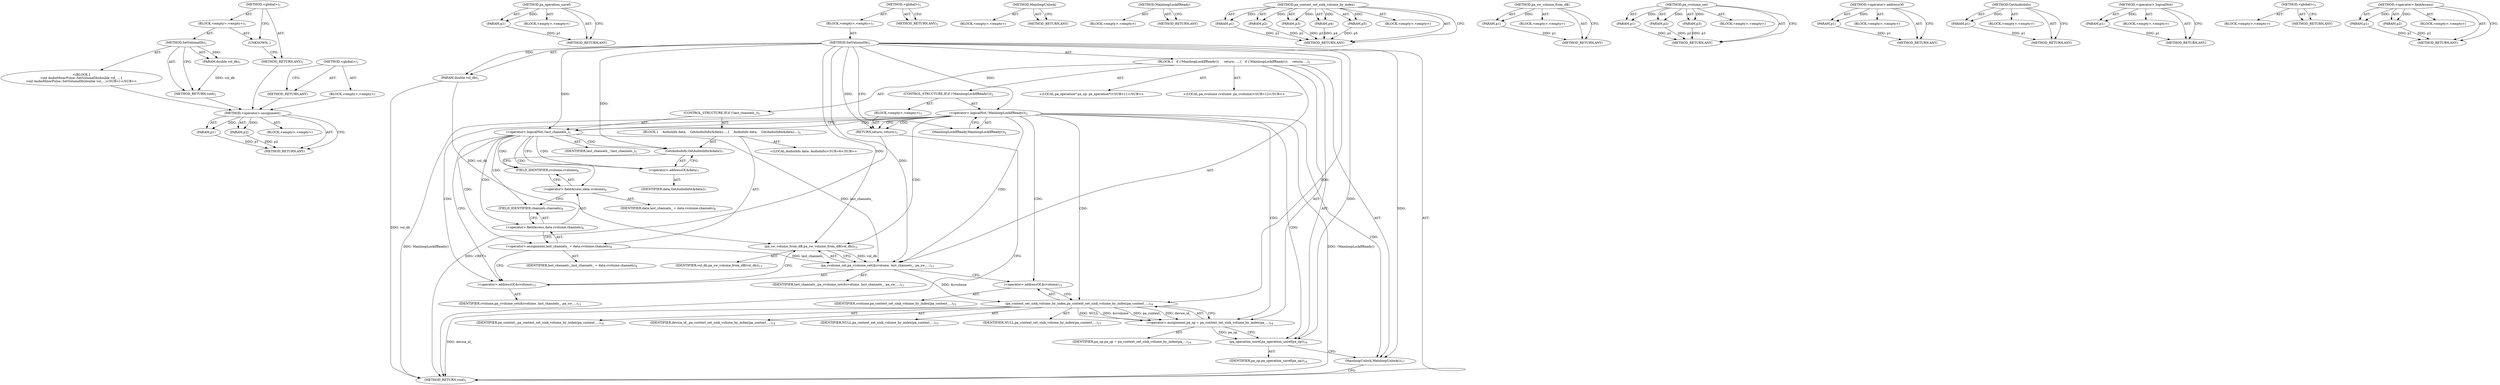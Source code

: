 digraph "&lt;global&gt;" {
vulnerable_89 [label=<(METHOD,&lt;operator&gt;.assignment)>];
vulnerable_90 [label=<(PARAM,p1)>];
vulnerable_91 [label=<(PARAM,p2)>];
vulnerable_92 [label=<(BLOCK,&lt;empty&gt;,&lt;empty&gt;)>];
vulnerable_93 [label=<(METHOD_RETURN,ANY)>];
vulnerable_117 [label=<(METHOD,pa_operation_unref)>];
vulnerable_118 [label=<(PARAM,p1)>];
vulnerable_119 [label=<(BLOCK,&lt;empty&gt;,&lt;empty&gt;)>];
vulnerable_120 [label=<(METHOD_RETURN,ANY)>];
vulnerable_6 [label=<(METHOD,&lt;global&gt;)<SUB>1</SUB>>];
vulnerable_7 [label=<(BLOCK,&lt;empty&gt;,&lt;empty&gt;)<SUB>1</SUB>>];
vulnerable_8 [label=<(METHOD,SetVolumeDb)<SUB>1</SUB>>];
vulnerable_9 [label=<(PARAM,double vol_db)<SUB>1</SUB>>];
vulnerable_10 [label=<(BLOCK,{
   if (!MainloopLockIfReady())
     return;
 ...,{
   if (!MainloopLockIfReady())
     return;
 ...)<SUB>1</SUB>>];
vulnerable_11 [label=<(CONTROL_STRUCTURE,IF,if (!MainloopLockIfReady()))<SUB>2</SUB>>];
vulnerable_12 [label=<(&lt;operator&gt;.logicalNot,!MainloopLockIfReady())<SUB>2</SUB>>];
vulnerable_13 [label=<(MainloopLockIfReady,MainloopLockIfReady())<SUB>2</SUB>>];
vulnerable_14 [label=<(BLOCK,&lt;empty&gt;,&lt;empty&gt;)<SUB>3</SUB>>];
vulnerable_15 [label=<(RETURN,return;,return;)<SUB>3</SUB>>];
vulnerable_16 [label=<(CONTROL_STRUCTURE,IF,if (!last_channels_))<SUB>5</SUB>>];
vulnerable_17 [label=<(&lt;operator&gt;.logicalNot,!last_channels_)<SUB>5</SUB>>];
vulnerable_18 [label=<(IDENTIFIER,last_channels_,!last_channels_)<SUB>5</SUB>>];
vulnerable_19 [label=<(BLOCK,{
    AudioInfo data;
    GetAudioInfo(&amp;data);
...,{
    AudioInfo data;
    GetAudioInfo(&amp;data);
...)<SUB>5</SUB>>];
vulnerable_20 [label="<(LOCAL,AudioInfo data: AudioInfo)<SUB>6</SUB>>"];
vulnerable_21 [label=<(GetAudioInfo,GetAudioInfo(&amp;data))<SUB>7</SUB>>];
vulnerable_22 [label=<(&lt;operator&gt;.addressOf,&amp;data)<SUB>7</SUB>>];
vulnerable_23 [label=<(IDENTIFIER,data,GetAudioInfo(&amp;data))<SUB>7</SUB>>];
vulnerable_24 [label=<(&lt;operator&gt;.assignment,last_channels_ = data.cvolume.channels)<SUB>8</SUB>>];
vulnerable_25 [label=<(IDENTIFIER,last_channels_,last_channels_ = data.cvolume.channels)<SUB>8</SUB>>];
vulnerable_26 [label=<(&lt;operator&gt;.fieldAccess,data.cvolume.channels)<SUB>8</SUB>>];
vulnerable_27 [label=<(&lt;operator&gt;.fieldAccess,data.cvolume)<SUB>8</SUB>>];
vulnerable_28 [label=<(IDENTIFIER,data,last_channels_ = data.cvolume.channels)<SUB>8</SUB>>];
vulnerable_29 [label=<(FIELD_IDENTIFIER,cvolume,cvolume)<SUB>8</SUB>>];
vulnerable_30 [label=<(FIELD_IDENTIFIER,channels,channels)<SUB>8</SUB>>];
vulnerable_31 [label="<(LOCAL,pa_operation* pa_op: pa_operation*)<SUB>11</SUB>>"];
vulnerable_32 [label="<(LOCAL,pa_cvolume cvolume: pa_cvolume)<SUB>12</SUB>>"];
vulnerable_33 [label=<(pa_cvolume_set,pa_cvolume_set(&amp;cvolume, last_channels_, pa_sw_...)<SUB>13</SUB>>];
vulnerable_34 [label=<(&lt;operator&gt;.addressOf,&amp;cvolume)<SUB>13</SUB>>];
vulnerable_35 [label=<(IDENTIFIER,cvolume,pa_cvolume_set(&amp;cvolume, last_channels_, pa_sw_...)<SUB>13</SUB>>];
vulnerable_36 [label=<(IDENTIFIER,last_channels_,pa_cvolume_set(&amp;cvolume, last_channels_, pa_sw_...)<SUB>13</SUB>>];
vulnerable_37 [label=<(pa_sw_volume_from_dB,pa_sw_volume_from_dB(vol_db))<SUB>13</SUB>>];
vulnerable_38 [label=<(IDENTIFIER,vol_db,pa_sw_volume_from_dB(vol_db))<SUB>13</SUB>>];
vulnerable_39 [label=<(&lt;operator&gt;.assignment,pa_op = pa_context_set_sink_volume_by_index(pa_...)<SUB>14</SUB>>];
vulnerable_40 [label=<(IDENTIFIER,pa_op,pa_op = pa_context_set_sink_volume_by_index(pa_...)<SUB>14</SUB>>];
vulnerable_41 [label=<(pa_context_set_sink_volume_by_index,pa_context_set_sink_volume_by_index(pa_context_...)<SUB>14</SUB>>];
vulnerable_42 [label=<(IDENTIFIER,pa_context_,pa_context_set_sink_volume_by_index(pa_context_...)<SUB>14</SUB>>];
vulnerable_43 [label=<(IDENTIFIER,device_id_,pa_context_set_sink_volume_by_index(pa_context_...)<SUB>14</SUB>>];
vulnerable_44 [label=<(&lt;operator&gt;.addressOf,&amp;cvolume)<SUB>15</SUB>>];
vulnerable_45 [label=<(IDENTIFIER,cvolume,pa_context_set_sink_volume_by_index(pa_context_...)<SUB>15</SUB>>];
vulnerable_46 [label=<(IDENTIFIER,NULL,pa_context_set_sink_volume_by_index(pa_context_...)<SUB>15</SUB>>];
vulnerable_47 [label=<(IDENTIFIER,NULL,pa_context_set_sink_volume_by_index(pa_context_...)<SUB>15</SUB>>];
vulnerable_48 [label=<(pa_operation_unref,pa_operation_unref(pa_op))<SUB>16</SUB>>];
vulnerable_49 [label=<(IDENTIFIER,pa_op,pa_operation_unref(pa_op))<SUB>16</SUB>>];
vulnerable_50 [label=<(MainloopUnlock,MainloopUnlock())<SUB>17</SUB>>];
vulnerable_51 [label=<(METHOD_RETURN,void)<SUB>1</SUB>>];
vulnerable_53 [label=<(METHOD_RETURN,ANY)<SUB>1</SUB>>];
vulnerable_121 [label=<(METHOD,MainloopUnlock)>];
vulnerable_122 [label=<(BLOCK,&lt;empty&gt;,&lt;empty&gt;)>];
vulnerable_123 [label=<(METHOD_RETURN,ANY)>];
vulnerable_78 [label=<(METHOD,MainloopLockIfReady)>];
vulnerable_79 [label=<(BLOCK,&lt;empty&gt;,&lt;empty&gt;)>];
vulnerable_80 [label=<(METHOD_RETURN,ANY)>];
vulnerable_109 [label=<(METHOD,pa_context_set_sink_volume_by_index)>];
vulnerable_110 [label=<(PARAM,p1)>];
vulnerable_111 [label=<(PARAM,p2)>];
vulnerable_112 [label=<(PARAM,p3)>];
vulnerable_113 [label=<(PARAM,p4)>];
vulnerable_114 [label=<(PARAM,p5)>];
vulnerable_115 [label=<(BLOCK,&lt;empty&gt;,&lt;empty&gt;)>];
vulnerable_116 [label=<(METHOD_RETURN,ANY)>];
vulnerable_105 [label=<(METHOD,pa_sw_volume_from_dB)>];
vulnerable_106 [label=<(PARAM,p1)>];
vulnerable_107 [label=<(BLOCK,&lt;empty&gt;,&lt;empty&gt;)>];
vulnerable_108 [label=<(METHOD_RETURN,ANY)>];
vulnerable_99 [label=<(METHOD,pa_cvolume_set)>];
vulnerable_100 [label=<(PARAM,p1)>];
vulnerable_101 [label=<(PARAM,p2)>];
vulnerable_102 [label=<(PARAM,p3)>];
vulnerable_103 [label=<(BLOCK,&lt;empty&gt;,&lt;empty&gt;)>];
vulnerable_104 [label=<(METHOD_RETURN,ANY)>];
vulnerable_85 [label=<(METHOD,&lt;operator&gt;.addressOf)>];
vulnerable_86 [label=<(PARAM,p1)>];
vulnerable_87 [label=<(BLOCK,&lt;empty&gt;,&lt;empty&gt;)>];
vulnerable_88 [label=<(METHOD_RETURN,ANY)>];
vulnerable_81 [label=<(METHOD,GetAudioInfo)>];
vulnerable_82 [label=<(PARAM,p1)>];
vulnerable_83 [label=<(BLOCK,&lt;empty&gt;,&lt;empty&gt;)>];
vulnerable_84 [label=<(METHOD_RETURN,ANY)>];
vulnerable_74 [label=<(METHOD,&lt;operator&gt;.logicalNot)>];
vulnerable_75 [label=<(PARAM,p1)>];
vulnerable_76 [label=<(BLOCK,&lt;empty&gt;,&lt;empty&gt;)>];
vulnerable_77 [label=<(METHOD_RETURN,ANY)>];
vulnerable_68 [label=<(METHOD,&lt;global&gt;)<SUB>1</SUB>>];
vulnerable_69 [label=<(BLOCK,&lt;empty&gt;,&lt;empty&gt;)>];
vulnerable_70 [label=<(METHOD_RETURN,ANY)>];
vulnerable_94 [label=<(METHOD,&lt;operator&gt;.fieldAccess)>];
vulnerable_95 [label=<(PARAM,p1)>];
vulnerable_96 [label=<(PARAM,p2)>];
vulnerable_97 [label=<(BLOCK,&lt;empty&gt;,&lt;empty&gt;)>];
vulnerable_98 [label=<(METHOD_RETURN,ANY)>];
fixed_6 [label=<(METHOD,&lt;global&gt;)<SUB>1</SUB>>];
fixed_7 [label=<(BLOCK,&lt;empty&gt;,&lt;empty&gt;)<SUB>1</SUB>>];
fixed_8 [label=<(METHOD,SetVolumeDb)<SUB>1</SUB>>];
fixed_9 [label=<(PARAM,double vol_db)<SUB>1</SUB>>];
fixed_10 [label="<(BLOCK,{
void AudioMixerPulse::SetVolumeDb(double vol_...,{
void AudioMixerPulse::SetVolumeDb(double vol_...)<SUB>1</SUB>>"];
fixed_11 [label=<(METHOD_RETURN,void)<SUB>1</SUB>>];
fixed_13 [label=<(UNKNOWN,,)>];
fixed_14 [label=<(METHOD_RETURN,ANY)<SUB>1</SUB>>];
fixed_23 [label=<(METHOD,&lt;global&gt;)<SUB>1</SUB>>];
fixed_24 [label=<(BLOCK,&lt;empty&gt;,&lt;empty&gt;)>];
fixed_25 [label=<(METHOD_RETURN,ANY)>];
vulnerable_89 -> vulnerable_90  [key=0, label="AST: "];
vulnerable_89 -> vulnerable_90  [key=1, label="DDG: "];
vulnerable_89 -> vulnerable_92  [key=0, label="AST: "];
vulnerable_89 -> vulnerable_91  [key=0, label="AST: "];
vulnerable_89 -> vulnerable_91  [key=1, label="DDG: "];
vulnerable_89 -> vulnerable_93  [key=0, label="AST: "];
vulnerable_89 -> vulnerable_93  [key=1, label="CFG: "];
vulnerable_90 -> vulnerable_93  [key=0, label="DDG: p1"];
vulnerable_91 -> vulnerable_93  [key=0, label="DDG: p2"];
vulnerable_117 -> vulnerable_118  [key=0, label="AST: "];
vulnerable_117 -> vulnerable_118  [key=1, label="DDG: "];
vulnerable_117 -> vulnerable_119  [key=0, label="AST: "];
vulnerable_117 -> vulnerable_120  [key=0, label="AST: "];
vulnerable_117 -> vulnerable_120  [key=1, label="CFG: "];
vulnerable_118 -> vulnerable_120  [key=0, label="DDG: p1"];
vulnerable_6 -> vulnerable_7  [key=0, label="AST: "];
vulnerable_6 -> vulnerable_53  [key=0, label="AST: "];
vulnerable_6 -> vulnerable_53  [key=1, label="CFG: "];
vulnerable_7 -> vulnerable_8  [key=0, label="AST: "];
vulnerable_8 -> vulnerable_9  [key=0, label="AST: "];
vulnerable_8 -> vulnerable_9  [key=1, label="DDG: "];
vulnerable_8 -> vulnerable_10  [key=0, label="AST: "];
vulnerable_8 -> vulnerable_51  [key=0, label="AST: "];
vulnerable_8 -> vulnerable_13  [key=0, label="CFG: "];
vulnerable_8 -> vulnerable_50  [key=0, label="DDG: "];
vulnerable_8 -> vulnerable_33  [key=0, label="DDG: "];
vulnerable_8 -> vulnerable_48  [key=0, label="DDG: "];
vulnerable_8 -> vulnerable_12  [key=0, label="DDG: "];
vulnerable_8 -> vulnerable_15  [key=0, label="DDG: "];
vulnerable_8 -> vulnerable_17  [key=0, label="DDG: "];
vulnerable_8 -> vulnerable_37  [key=0, label="DDG: "];
vulnerable_8 -> vulnerable_41  [key=0, label="DDG: "];
vulnerable_8 -> vulnerable_21  [key=0, label="DDG: "];
vulnerable_9 -> vulnerable_51  [key=0, label="DDG: vol_db"];
vulnerable_9 -> vulnerable_37  [key=0, label="DDG: vol_db"];
vulnerable_10 -> vulnerable_11  [key=0, label="AST: "];
vulnerable_10 -> vulnerable_16  [key=0, label="AST: "];
vulnerable_10 -> vulnerable_31  [key=0, label="AST: "];
vulnerable_10 -> vulnerable_32  [key=0, label="AST: "];
vulnerable_10 -> vulnerable_33  [key=0, label="AST: "];
vulnerable_10 -> vulnerable_39  [key=0, label="AST: "];
vulnerable_10 -> vulnerable_48  [key=0, label="AST: "];
vulnerable_10 -> vulnerable_50  [key=0, label="AST: "];
vulnerable_11 -> vulnerable_12  [key=0, label="AST: "];
vulnerable_11 -> vulnerable_14  [key=0, label="AST: "];
vulnerable_12 -> vulnerable_13  [key=0, label="AST: "];
vulnerable_12 -> vulnerable_15  [key=0, label="CFG: "];
vulnerable_12 -> vulnerable_15  [key=1, label="CDG: "];
vulnerable_12 -> vulnerable_17  [key=0, label="CFG: "];
vulnerable_12 -> vulnerable_17  [key=1, label="CDG: "];
vulnerable_12 -> vulnerable_51  [key=0, label="DDG: MainloopLockIfReady()"];
vulnerable_12 -> vulnerable_51  [key=1, label="DDG: !MainloopLockIfReady()"];
vulnerable_12 -> vulnerable_34  [key=0, label="CDG: "];
vulnerable_12 -> vulnerable_48  [key=0, label="CDG: "];
vulnerable_12 -> vulnerable_33  [key=0, label="CDG: "];
vulnerable_12 -> vulnerable_37  [key=0, label="CDG: "];
vulnerable_12 -> vulnerable_41  [key=0, label="CDG: "];
vulnerable_12 -> vulnerable_50  [key=0, label="CDG: "];
vulnerable_12 -> vulnerable_44  [key=0, label="CDG: "];
vulnerable_12 -> vulnerable_39  [key=0, label="CDG: "];
vulnerable_13 -> vulnerable_12  [key=0, label="CFG: "];
vulnerable_14 -> vulnerable_15  [key=0, label="AST: "];
vulnerable_15 -> vulnerable_51  [key=0, label="CFG: "];
vulnerable_15 -> vulnerable_51  [key=1, label="DDG: &lt;RET&gt;"];
vulnerable_16 -> vulnerable_17  [key=0, label="AST: "];
vulnerable_16 -> vulnerable_19  [key=0, label="AST: "];
vulnerable_17 -> vulnerable_18  [key=0, label="AST: "];
vulnerable_17 -> vulnerable_22  [key=0, label="CFG: "];
vulnerable_17 -> vulnerable_22  [key=1, label="CDG: "];
vulnerable_17 -> vulnerable_34  [key=0, label="CFG: "];
vulnerable_17 -> vulnerable_33  [key=0, label="DDG: last_channels_"];
vulnerable_17 -> vulnerable_24  [key=0, label="CDG: "];
vulnerable_17 -> vulnerable_30  [key=0, label="CDG: "];
vulnerable_17 -> vulnerable_21  [key=0, label="CDG: "];
vulnerable_17 -> vulnerable_26  [key=0, label="CDG: "];
vulnerable_17 -> vulnerable_27  [key=0, label="CDG: "];
vulnerable_17 -> vulnerable_29  [key=0, label="CDG: "];
vulnerable_19 -> vulnerable_20  [key=0, label="AST: "];
vulnerable_19 -> vulnerable_21  [key=0, label="AST: "];
vulnerable_19 -> vulnerable_24  [key=0, label="AST: "];
vulnerable_21 -> vulnerable_22  [key=0, label="AST: "];
vulnerable_21 -> vulnerable_29  [key=0, label="CFG: "];
vulnerable_22 -> vulnerable_23  [key=0, label="AST: "];
vulnerable_22 -> vulnerable_21  [key=0, label="CFG: "];
vulnerable_24 -> vulnerable_25  [key=0, label="AST: "];
vulnerable_24 -> vulnerable_26  [key=0, label="AST: "];
vulnerable_24 -> vulnerable_34  [key=0, label="CFG: "];
vulnerable_24 -> vulnerable_33  [key=0, label="DDG: last_channels_"];
vulnerable_26 -> vulnerable_27  [key=0, label="AST: "];
vulnerable_26 -> vulnerable_30  [key=0, label="AST: "];
vulnerable_26 -> vulnerable_24  [key=0, label="CFG: "];
vulnerable_27 -> vulnerable_28  [key=0, label="AST: "];
vulnerable_27 -> vulnerable_29  [key=0, label="AST: "];
vulnerable_27 -> vulnerable_30  [key=0, label="CFG: "];
vulnerable_29 -> vulnerable_27  [key=0, label="CFG: "];
vulnerable_30 -> vulnerable_26  [key=0, label="CFG: "];
vulnerable_33 -> vulnerable_34  [key=0, label="AST: "];
vulnerable_33 -> vulnerable_36  [key=0, label="AST: "];
vulnerable_33 -> vulnerable_37  [key=0, label="AST: "];
vulnerable_33 -> vulnerable_44  [key=0, label="CFG: "];
vulnerable_33 -> vulnerable_41  [key=0, label="DDG: &amp;cvolume"];
vulnerable_34 -> vulnerable_35  [key=0, label="AST: "];
vulnerable_34 -> vulnerable_37  [key=0, label="CFG: "];
vulnerable_37 -> vulnerable_38  [key=0, label="AST: "];
vulnerable_37 -> vulnerable_33  [key=0, label="CFG: "];
vulnerable_37 -> vulnerable_33  [key=1, label="DDG: vol_db"];
vulnerable_39 -> vulnerable_40  [key=0, label="AST: "];
vulnerable_39 -> vulnerable_41  [key=0, label="AST: "];
vulnerable_39 -> vulnerable_48  [key=0, label="CFG: "];
vulnerable_39 -> vulnerable_48  [key=1, label="DDG: pa_op"];
vulnerable_41 -> vulnerable_42  [key=0, label="AST: "];
vulnerable_41 -> vulnerable_43  [key=0, label="AST: "];
vulnerable_41 -> vulnerable_44  [key=0, label="AST: "];
vulnerable_41 -> vulnerable_46  [key=0, label="AST: "];
vulnerable_41 -> vulnerable_47  [key=0, label="AST: "];
vulnerable_41 -> vulnerable_39  [key=0, label="CFG: "];
vulnerable_41 -> vulnerable_39  [key=1, label="DDG: NULL"];
vulnerable_41 -> vulnerable_39  [key=2, label="DDG: &amp;cvolume"];
vulnerable_41 -> vulnerable_39  [key=3, label="DDG: pa_context_"];
vulnerable_41 -> vulnerable_39  [key=4, label="DDG: device_id_"];
vulnerable_41 -> vulnerable_51  [key=0, label="DDG: device_id_"];
vulnerable_44 -> vulnerable_45  [key=0, label="AST: "];
vulnerable_44 -> vulnerable_41  [key=0, label="CFG: "];
vulnerable_48 -> vulnerable_49  [key=0, label="AST: "];
vulnerable_48 -> vulnerable_50  [key=0, label="CFG: "];
vulnerable_50 -> vulnerable_51  [key=0, label="CFG: "];
vulnerable_121 -> vulnerable_122  [key=0, label="AST: "];
vulnerable_121 -> vulnerable_123  [key=0, label="AST: "];
vulnerable_121 -> vulnerable_123  [key=1, label="CFG: "];
vulnerable_78 -> vulnerable_79  [key=0, label="AST: "];
vulnerable_78 -> vulnerable_80  [key=0, label="AST: "];
vulnerable_78 -> vulnerable_80  [key=1, label="CFG: "];
vulnerable_109 -> vulnerable_110  [key=0, label="AST: "];
vulnerable_109 -> vulnerable_110  [key=1, label="DDG: "];
vulnerable_109 -> vulnerable_115  [key=0, label="AST: "];
vulnerable_109 -> vulnerable_111  [key=0, label="AST: "];
vulnerable_109 -> vulnerable_111  [key=1, label="DDG: "];
vulnerable_109 -> vulnerable_116  [key=0, label="AST: "];
vulnerable_109 -> vulnerable_116  [key=1, label="CFG: "];
vulnerable_109 -> vulnerable_112  [key=0, label="AST: "];
vulnerable_109 -> vulnerable_112  [key=1, label="DDG: "];
vulnerable_109 -> vulnerable_113  [key=0, label="AST: "];
vulnerable_109 -> vulnerable_113  [key=1, label="DDG: "];
vulnerable_109 -> vulnerable_114  [key=0, label="AST: "];
vulnerable_109 -> vulnerable_114  [key=1, label="DDG: "];
vulnerable_110 -> vulnerable_116  [key=0, label="DDG: p1"];
vulnerable_111 -> vulnerable_116  [key=0, label="DDG: p2"];
vulnerable_112 -> vulnerable_116  [key=0, label="DDG: p3"];
vulnerable_113 -> vulnerable_116  [key=0, label="DDG: p4"];
vulnerable_114 -> vulnerable_116  [key=0, label="DDG: p5"];
vulnerable_105 -> vulnerable_106  [key=0, label="AST: "];
vulnerable_105 -> vulnerable_106  [key=1, label="DDG: "];
vulnerable_105 -> vulnerable_107  [key=0, label="AST: "];
vulnerable_105 -> vulnerable_108  [key=0, label="AST: "];
vulnerable_105 -> vulnerable_108  [key=1, label="CFG: "];
vulnerable_106 -> vulnerable_108  [key=0, label="DDG: p1"];
vulnerable_99 -> vulnerable_100  [key=0, label="AST: "];
vulnerable_99 -> vulnerable_100  [key=1, label="DDG: "];
vulnerable_99 -> vulnerable_103  [key=0, label="AST: "];
vulnerable_99 -> vulnerable_101  [key=0, label="AST: "];
vulnerable_99 -> vulnerable_101  [key=1, label="DDG: "];
vulnerable_99 -> vulnerable_104  [key=0, label="AST: "];
vulnerable_99 -> vulnerable_104  [key=1, label="CFG: "];
vulnerable_99 -> vulnerable_102  [key=0, label="AST: "];
vulnerable_99 -> vulnerable_102  [key=1, label="DDG: "];
vulnerable_100 -> vulnerable_104  [key=0, label="DDG: p1"];
vulnerable_101 -> vulnerable_104  [key=0, label="DDG: p2"];
vulnerable_102 -> vulnerable_104  [key=0, label="DDG: p3"];
vulnerable_85 -> vulnerable_86  [key=0, label="AST: "];
vulnerable_85 -> vulnerable_86  [key=1, label="DDG: "];
vulnerable_85 -> vulnerable_87  [key=0, label="AST: "];
vulnerable_85 -> vulnerable_88  [key=0, label="AST: "];
vulnerable_85 -> vulnerable_88  [key=1, label="CFG: "];
vulnerable_86 -> vulnerable_88  [key=0, label="DDG: p1"];
vulnerable_81 -> vulnerable_82  [key=0, label="AST: "];
vulnerable_81 -> vulnerable_82  [key=1, label="DDG: "];
vulnerable_81 -> vulnerable_83  [key=0, label="AST: "];
vulnerable_81 -> vulnerable_84  [key=0, label="AST: "];
vulnerable_81 -> vulnerable_84  [key=1, label="CFG: "];
vulnerable_82 -> vulnerable_84  [key=0, label="DDG: p1"];
vulnerable_74 -> vulnerable_75  [key=0, label="AST: "];
vulnerable_74 -> vulnerable_75  [key=1, label="DDG: "];
vulnerable_74 -> vulnerable_76  [key=0, label="AST: "];
vulnerable_74 -> vulnerable_77  [key=0, label="AST: "];
vulnerable_74 -> vulnerable_77  [key=1, label="CFG: "];
vulnerable_75 -> vulnerable_77  [key=0, label="DDG: p1"];
vulnerable_68 -> vulnerable_69  [key=0, label="AST: "];
vulnerable_68 -> vulnerable_70  [key=0, label="AST: "];
vulnerable_68 -> vulnerable_70  [key=1, label="CFG: "];
vulnerable_94 -> vulnerable_95  [key=0, label="AST: "];
vulnerable_94 -> vulnerable_95  [key=1, label="DDG: "];
vulnerable_94 -> vulnerable_97  [key=0, label="AST: "];
vulnerable_94 -> vulnerable_96  [key=0, label="AST: "];
vulnerable_94 -> vulnerable_96  [key=1, label="DDG: "];
vulnerable_94 -> vulnerable_98  [key=0, label="AST: "];
vulnerable_94 -> vulnerable_98  [key=1, label="CFG: "];
vulnerable_95 -> vulnerable_98  [key=0, label="DDG: p1"];
vulnerable_96 -> vulnerable_98  [key=0, label="DDG: p2"];
fixed_6 -> fixed_7  [key=0, label="AST: "];
fixed_6 -> fixed_14  [key=0, label="AST: "];
fixed_6 -> fixed_13  [key=0, label="CFG: "];
fixed_7 -> fixed_8  [key=0, label="AST: "];
fixed_7 -> fixed_13  [key=0, label="AST: "];
fixed_8 -> fixed_9  [key=0, label="AST: "];
fixed_8 -> fixed_9  [key=1, label="DDG: "];
fixed_8 -> fixed_10  [key=0, label="AST: "];
fixed_8 -> fixed_11  [key=0, label="AST: "];
fixed_8 -> fixed_11  [key=1, label="CFG: "];
fixed_9 -> fixed_11  [key=0, label="DDG: vol_db"];
fixed_10 -> vulnerable_89  [key=0];
fixed_11 -> vulnerable_89  [key=0];
fixed_13 -> fixed_14  [key=0, label="CFG: "];
fixed_14 -> vulnerable_89  [key=0];
fixed_23 -> fixed_24  [key=0, label="AST: "];
fixed_23 -> fixed_25  [key=0, label="AST: "];
fixed_23 -> fixed_25  [key=1, label="CFG: "];
fixed_24 -> vulnerable_89  [key=0];
fixed_25 -> vulnerable_89  [key=0];
}
